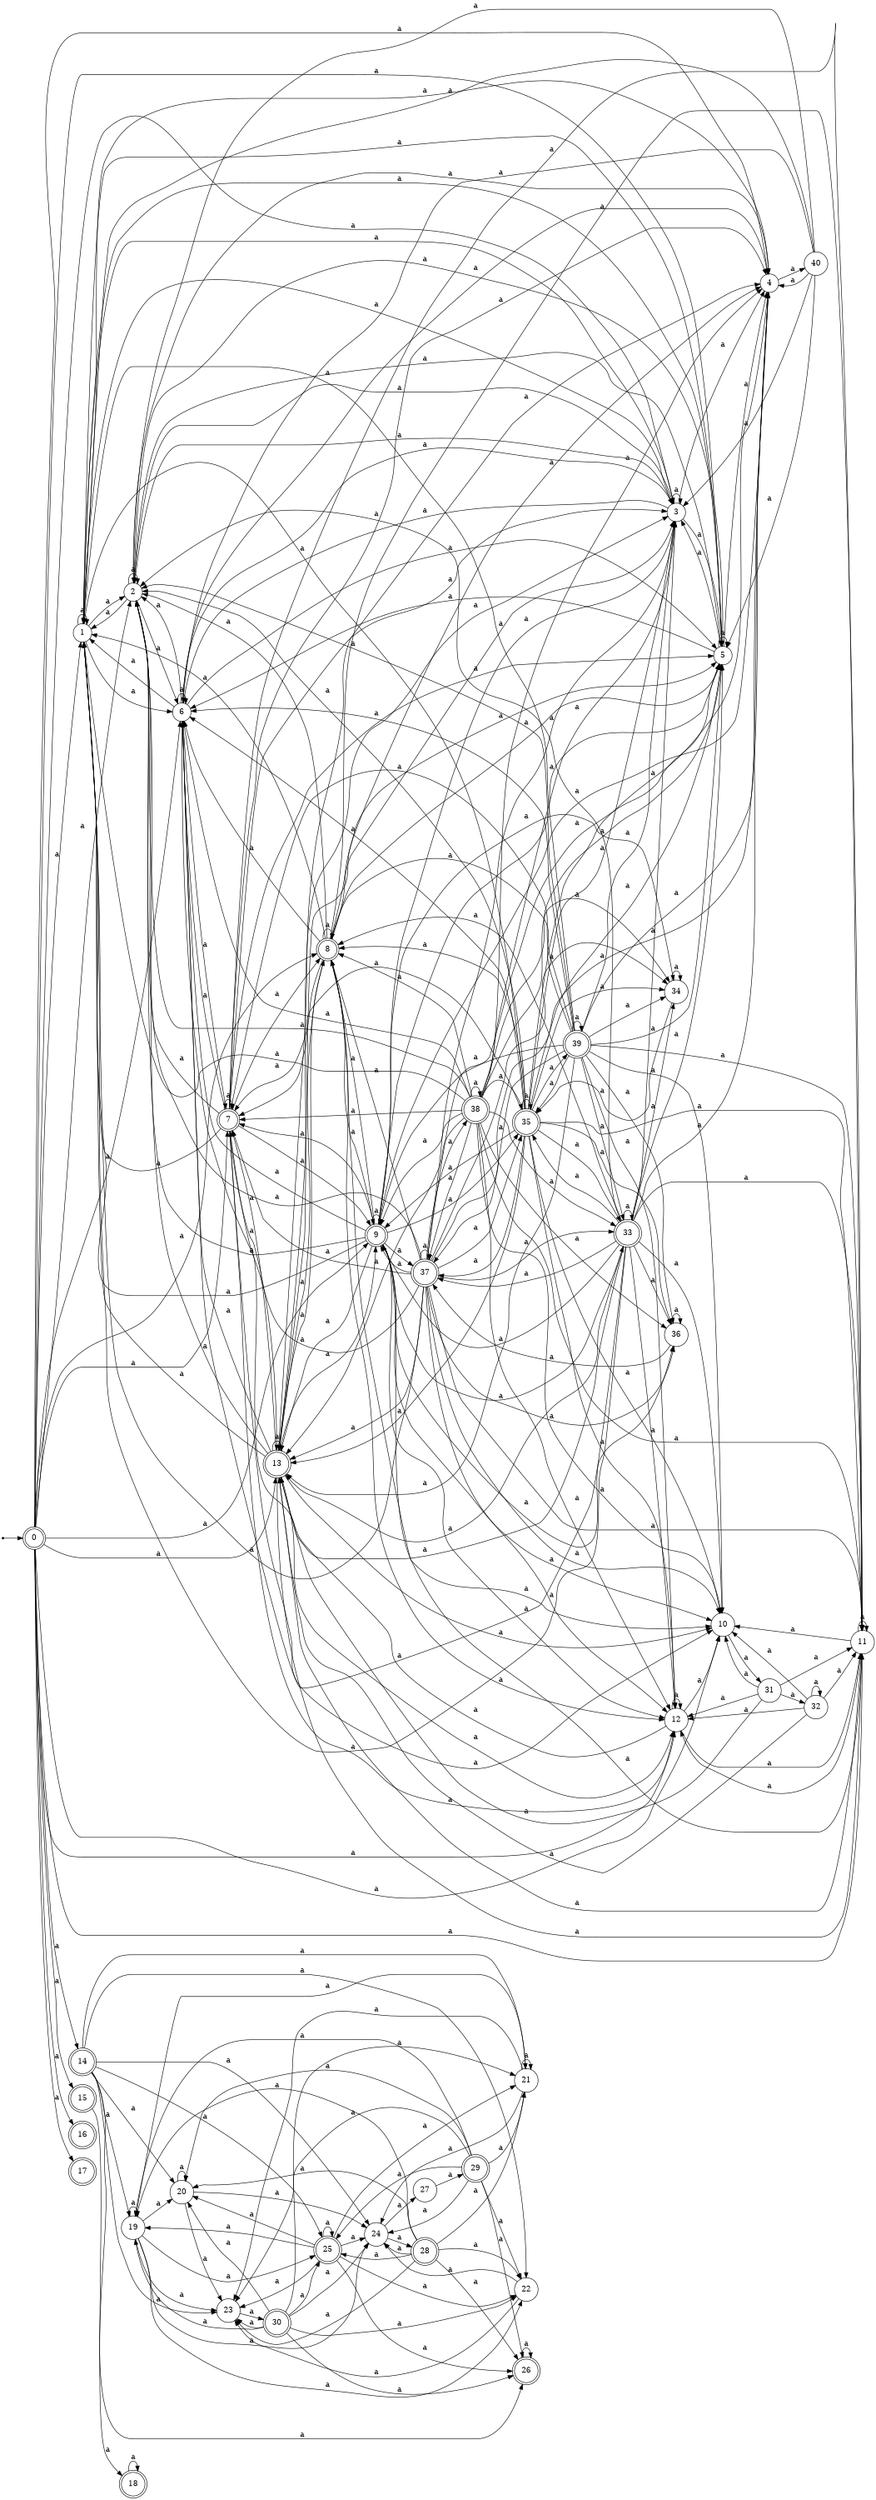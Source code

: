 digraph finite_state_machine {
rankdir=LR;
size="20,20";
node [shape = point]; "dummy0"
node [shape = doublecircle]; "0";"dummy0" -> "0";
node [shape = circle]; "1";
node [shape = circle]; "2";
node [shape = circle]; "3";
node [shape = circle]; "4";
node [shape = circle]; "5";
node [shape = circle]; "6";
node [shape = doublecircle]; "7";node [shape = doublecircle]; "8";node [shape = doublecircle]; "9";node [shape = circle]; "10";
node [shape = circle]; "11";
node [shape = circle]; "12";
node [shape = doublecircle]; "13";node [shape = doublecircle]; "14";node [shape = doublecircle]; "15";node [shape = doublecircle]; "16";node [shape = doublecircle]; "17";node [shape = doublecircle]; "18";node [shape = circle]; "19";
node [shape = circle]; "20";
node [shape = circle]; "21";
node [shape = circle]; "22";
node [shape = circle]; "23";
node [shape = circle]; "24";
node [shape = doublecircle]; "25";node [shape = doublecircle]; "26";node [shape = circle]; "27";
node [shape = doublecircle]; "28";node [shape = doublecircle]; "29";node [shape = doublecircle]; "30";node [shape = circle]; "31";
node [shape = circle]; "32";
node [shape = doublecircle]; "33";node [shape = circle]; "34";
node [shape = doublecircle]; "35";node [shape = circle]; "36";
node [shape = doublecircle]; "37";node [shape = doublecircle]; "38";node [shape = doublecircle]; "39";node [shape = circle]; "40";
"0" -> "1" [label = "a"];
 "0" -> "2" [label = "a"];
 "0" -> "3" [label = "a"];
 "0" -> "4" [label = "a"];
 "0" -> "5" [label = "a"];
 "0" -> "6" [label = "a"];
 "0" -> "7" [label = "a"];
 "0" -> "8" [label = "a"];
 "0" -> "9" [label = "a"];
 "0" -> "10" [label = "a"];
 "0" -> "11" [label = "a"];
 "0" -> "12" [label = "a"];
 "0" -> "13" [label = "a"];
 "0" -> "14" [label = "a"];
 "0" -> "15" [label = "a"];
 "0" -> "16" [label = "a"];
 "0" -> "17" [label = "a"];
 "15" -> "18" [label = "a"];
 "18" -> "18" [label = "a"];
 "14" -> "19" [label = "a"];
 "14" -> "20" [label = "a"];
 "14" -> "21" [label = "a"];
 "14" -> "22" [label = "a"];
 "14" -> "23" [label = "a"];
 "14" -> "24" [label = "a"];
 "14" -> "25" [label = "a"];
 "14" -> "26" [label = "a"];
 "26" -> "26" [label = "a"];
 "25" -> "19" [label = "a"];
 "25" -> "20" [label = "a"];
 "25" -> "21" [label = "a"];
 "25" -> "22" [label = "a"];
 "25" -> "23" [label = "a"];
 "25" -> "24" [label = "a"];
 "25" -> "25" [label = "a"];
 "25" -> "26" [label = "a"];
 "24" -> "27" [label = "a"];
 "24" -> "28" [label = "a"];
 "28" -> "19" [label = "a"];
 "28" -> "20" [label = "a"];
 "28" -> "21" [label = "a"];
 "28" -> "22" [label = "a"];
 "28" -> "23" [label = "a"];
 "28" -> "24" [label = "a"];
 "28" -> "25" [label = "a"];
 "28" -> "26" [label = "a"];
 "27" -> "29" [label = "a"];
 "29" -> "19" [label = "a"];
 "29" -> "20" [label = "a"];
 "29" -> "21" [label = "a"];
 "29" -> "22" [label = "a"];
 "29" -> "23" [label = "a"];
 "29" -> "24" [label = "a"];
 "29" -> "25" [label = "a"];
 "29" -> "26" [label = "a"];
 "23" -> "30" [label = "a"];
 "30" -> "19" [label = "a"];
 "30" -> "20" [label = "a"];
 "30" -> "21" [label = "a"];
 "30" -> "22" [label = "a"];
 "30" -> "23" [label = "a"];
 "30" -> "24" [label = "a"];
 "30" -> "25" [label = "a"];
 "30" -> "26" [label = "a"];
 "22" -> "24" [label = "a"];
 "22" -> "23" [label = "a"];
 "21" -> "24" [label = "a"];
 "21" -> "21" [label = "a"];
 "21" -> "23" [label = "a"];
 "20" -> "24" [label = "a"];
 "20" -> "20" [label = "a"];
 "20" -> "23" [label = "a"];
 "19" -> "19" [label = "a"];
 "19" -> "20" [label = "a"];
 "19" -> "21" [label = "a"];
 "19" -> "22" [label = "a"];
 "19" -> "23" [label = "a"];
 "19" -> "24" [label = "a"];
 "19" -> "25" [label = "a"];
 "13" -> "1" [label = "a"];
 "13" -> "2" [label = "a"];
 "13" -> "3" [label = "a"];
 "13" -> "4" [label = "a"];
 "13" -> "5" [label = "a"];
 "13" -> "6" [label = "a"];
 "13" -> "7" [label = "a"];
 "13" -> "8" [label = "a"];
 "13" -> "9" [label = "a"];
 "13" -> "10" [label = "a"];
 "13" -> "11" [label = "a"];
 "13" -> "12" [label = "a"];
 "13" -> "13" [label = "a"];
 "12" -> "10" [label = "a"];
 "12" -> "11" [label = "a"];
 "12" -> "12" [label = "a"];
 "12" -> "13" [label = "a"];
 "11" -> "10" [label = "a"];
 "11" -> "11" [label = "a"];
 "11" -> "12" [label = "a"];
 "11" -> "13" [label = "a"];
 "10" -> "31" [label = "a"];
 "31" -> "32" [label = "a"];
 "31" -> "10" [label = "a"];
 "31" -> "11" [label = "a"];
 "31" -> "12" [label = "a"];
 "31" -> "13" [label = "a"];
 "32" -> "32" [label = "a"];
 "32" -> "10" [label = "a"];
 "32" -> "11" [label = "a"];
 "32" -> "12" [label = "a"];
 "32" -> "13" [label = "a"];
 "9" -> "1" [label = "a"];
 "9" -> "2" [label = "a"];
 "9" -> "3" [label = "a"];
 "9" -> "4" [label = "a"];
 "9" -> "5" [label = "a"];
 "9" -> "6" [label = "a"];
 "9" -> "7" [label = "a"];
 "9" -> "8" [label = "a"];
 "9" -> "9" [label = "a"];
 "9" -> "10" [label = "a"];
 "9" -> "11" [label = "a"];
 "9" -> "12" [label = "a"];
 "9" -> "13" [label = "a"];
 "9" -> "33" [label = "a"];
 "9" -> "34" [label = "a"];
 "9" -> "35" [label = "a"];
 "9" -> "36" [label = "a"];
 "9" -> "37" [label = "a"];
 "37" -> "1" [label = "a"];
 "37" -> "2" [label = "a"];
 "37" -> "3" [label = "a"];
 "37" -> "4" [label = "a"];
 "37" -> "5" [label = "a"];
 "37" -> "6" [label = "a"];
 "37" -> "7" [label = "a"];
 "37" -> "8" [label = "a"];
 "37" -> "9" [label = "a"];
 "37" -> "10" [label = "a"];
 "37" -> "11" [label = "a"];
 "37" -> "12" [label = "a"];
 "37" -> "13" [label = "a"];
 "37" -> "33" [label = "a"];
 "37" -> "34" [label = "a"];
 "37" -> "35" [label = "a"];
 "37" -> "36" [label = "a"];
 "37" -> "37" [label = "a"];
 "37" -> "38" [label = "a"];
 "38" -> "1" [label = "a"];
 "38" -> "2" [label = "a"];
 "38" -> "3" [label = "a"];
 "38" -> "4" [label = "a"];
 "38" -> "5" [label = "a"];
 "38" -> "6" [label = "a"];
 "38" -> "7" [label = "a"];
 "38" -> "8" [label = "a"];
 "38" -> "9" [label = "a"];
 "38" -> "10" [label = "a"];
 "38" -> "11" [label = "a"];
 "38" -> "12" [label = "a"];
 "38" -> "13" [label = "a"];
 "38" -> "33" [label = "a"];
 "38" -> "34" [label = "a"];
 "38" -> "35" [label = "a"];
 "38" -> "36" [label = "a"];
 "38" -> "37" [label = "a"];
 "38" -> "38" [label = "a"];
 "36" -> "36" [label = "a"];
 "36" -> "37" [label = "a"];
 "35" -> "1" [label = "a"];
 "35" -> "2" [label = "a"];
 "35" -> "3" [label = "a"];
 "35" -> "4" [label = "a"];
 "35" -> "5" [label = "a"];
 "35" -> "6" [label = "a"];
 "35" -> "7" [label = "a"];
 "35" -> "8" [label = "a"];
 "35" -> "9" [label = "a"];
 "35" -> "10" [label = "a"];
 "35" -> "11" [label = "a"];
 "35" -> "12" [label = "a"];
 "35" -> "13" [label = "a"];
 "35" -> "33" [label = "a"];
 "35" -> "34" [label = "a"];
 "35" -> "35" [label = "a"];
 "35" -> "36" [label = "a"];
 "35" -> "37" [label = "a"];
 "35" -> "39" [label = "a"];
 "39" -> "1" [label = "a"];
 "39" -> "2" [label = "a"];
 "39" -> "3" [label = "a"];
 "39" -> "4" [label = "a"];
 "39" -> "5" [label = "a"];
 "39" -> "6" [label = "a"];
 "39" -> "7" [label = "a"];
 "39" -> "8" [label = "a"];
 "39" -> "9" [label = "a"];
 "39" -> "10" [label = "a"];
 "39" -> "11" [label = "a"];
 "39" -> "12" [label = "a"];
 "39" -> "13" [label = "a"];
 "39" -> "33" [label = "a"];
 "39" -> "34" [label = "a"];
 "39" -> "35" [label = "a"];
 "39" -> "36" [label = "a"];
 "39" -> "37" [label = "a"];
 "39" -> "39" [label = "a"];
 "34" -> "34" [label = "a"];
 "34" -> "35" [label = "a"];
 "33" -> "1" [label = "a"];
 "33" -> "2" [label = "a"];
 "33" -> "3" [label = "a"];
 "33" -> "4" [label = "a"];
 "33" -> "5" [label = "a"];
 "33" -> "6" [label = "a"];
 "33" -> "7" [label = "a"];
 "33" -> "8" [label = "a"];
 "33" -> "9" [label = "a"];
 "33" -> "10" [label = "a"];
 "33" -> "11" [label = "a"];
 "33" -> "12" [label = "a"];
 "33" -> "13" [label = "a"];
 "33" -> "33" [label = "a"];
 "33" -> "34" [label = "a"];
 "33" -> "35" [label = "a"];
 "33" -> "36" [label = "a"];
 "33" -> "37" [label = "a"];
 "8" -> "1" [label = "a"];
 "8" -> "2" [label = "a"];
 "8" -> "3" [label = "a"];
 "8" -> "4" [label = "a"];
 "8" -> "5" [label = "a"];
 "8" -> "6" [label = "a"];
 "8" -> "7" [label = "a"];
 "8" -> "8" [label = "a"];
 "8" -> "9" [label = "a"];
 "8" -> "10" [label = "a"];
 "8" -> "11" [label = "a"];
 "8" -> "12" [label = "a"];
 "8" -> "13" [label = "a"];
 "7" -> "1" [label = "a"];
 "7" -> "2" [label = "a"];
 "7" -> "3" [label = "a"];
 "7" -> "4" [label = "a"];
 "7" -> "5" [label = "a"];
 "7" -> "6" [label = "a"];
 "7" -> "7" [label = "a"];
 "7" -> "8" [label = "a"];
 "7" -> "9" [label = "a"];
 "7" -> "10" [label = "a"];
 "7" -> "11" [label = "a"];
 "7" -> "12" [label = "a"];
 "7" -> "13" [label = "a"];
 "6" -> "1" [label = "a"];
 "6" -> "2" [label = "a"];
 "6" -> "3" [label = "a"];
 "6" -> "4" [label = "a"];
 "6" -> "5" [label = "a"];
 "6" -> "6" [label = "a"];
 "6" -> "7" [label = "a"];
 "5" -> "1" [label = "a"];
 "5" -> "2" [label = "a"];
 "5" -> "3" [label = "a"];
 "5" -> "4" [label = "a"];
 "5" -> "5" [label = "a"];
 "5" -> "6" [label = "a"];
 "4" -> "40" [label = "a"];
 "40" -> "1" [label = "a"];
 "40" -> "2" [label = "a"];
 "40" -> "3" [label = "a"];
 "40" -> "4" [label = "a"];
 "40" -> "5" [label = "a"];
 "40" -> "6" [label = "a"];
 "3" -> "1" [label = "a"];
 "3" -> "2" [label = "a"];
 "3" -> "3" [label = "a"];
 "3" -> "4" [label = "a"];
 "3" -> "5" [label = "a"];
 "3" -> "6" [label = "a"];
 "2" -> "1" [label = "a"];
 "2" -> "2" [label = "a"];
 "2" -> "3" [label = "a"];
 "2" -> "4" [label = "a"];
 "2" -> "5" [label = "a"];
 "2" -> "6" [label = "a"];
 "1" -> "1" [label = "a"];
 "1" -> "2" [label = "a"];
 "1" -> "3" [label = "a"];
 "1" -> "4" [label = "a"];
 "1" -> "5" [label = "a"];
 "1" -> "6" [label = "a"];
 }
